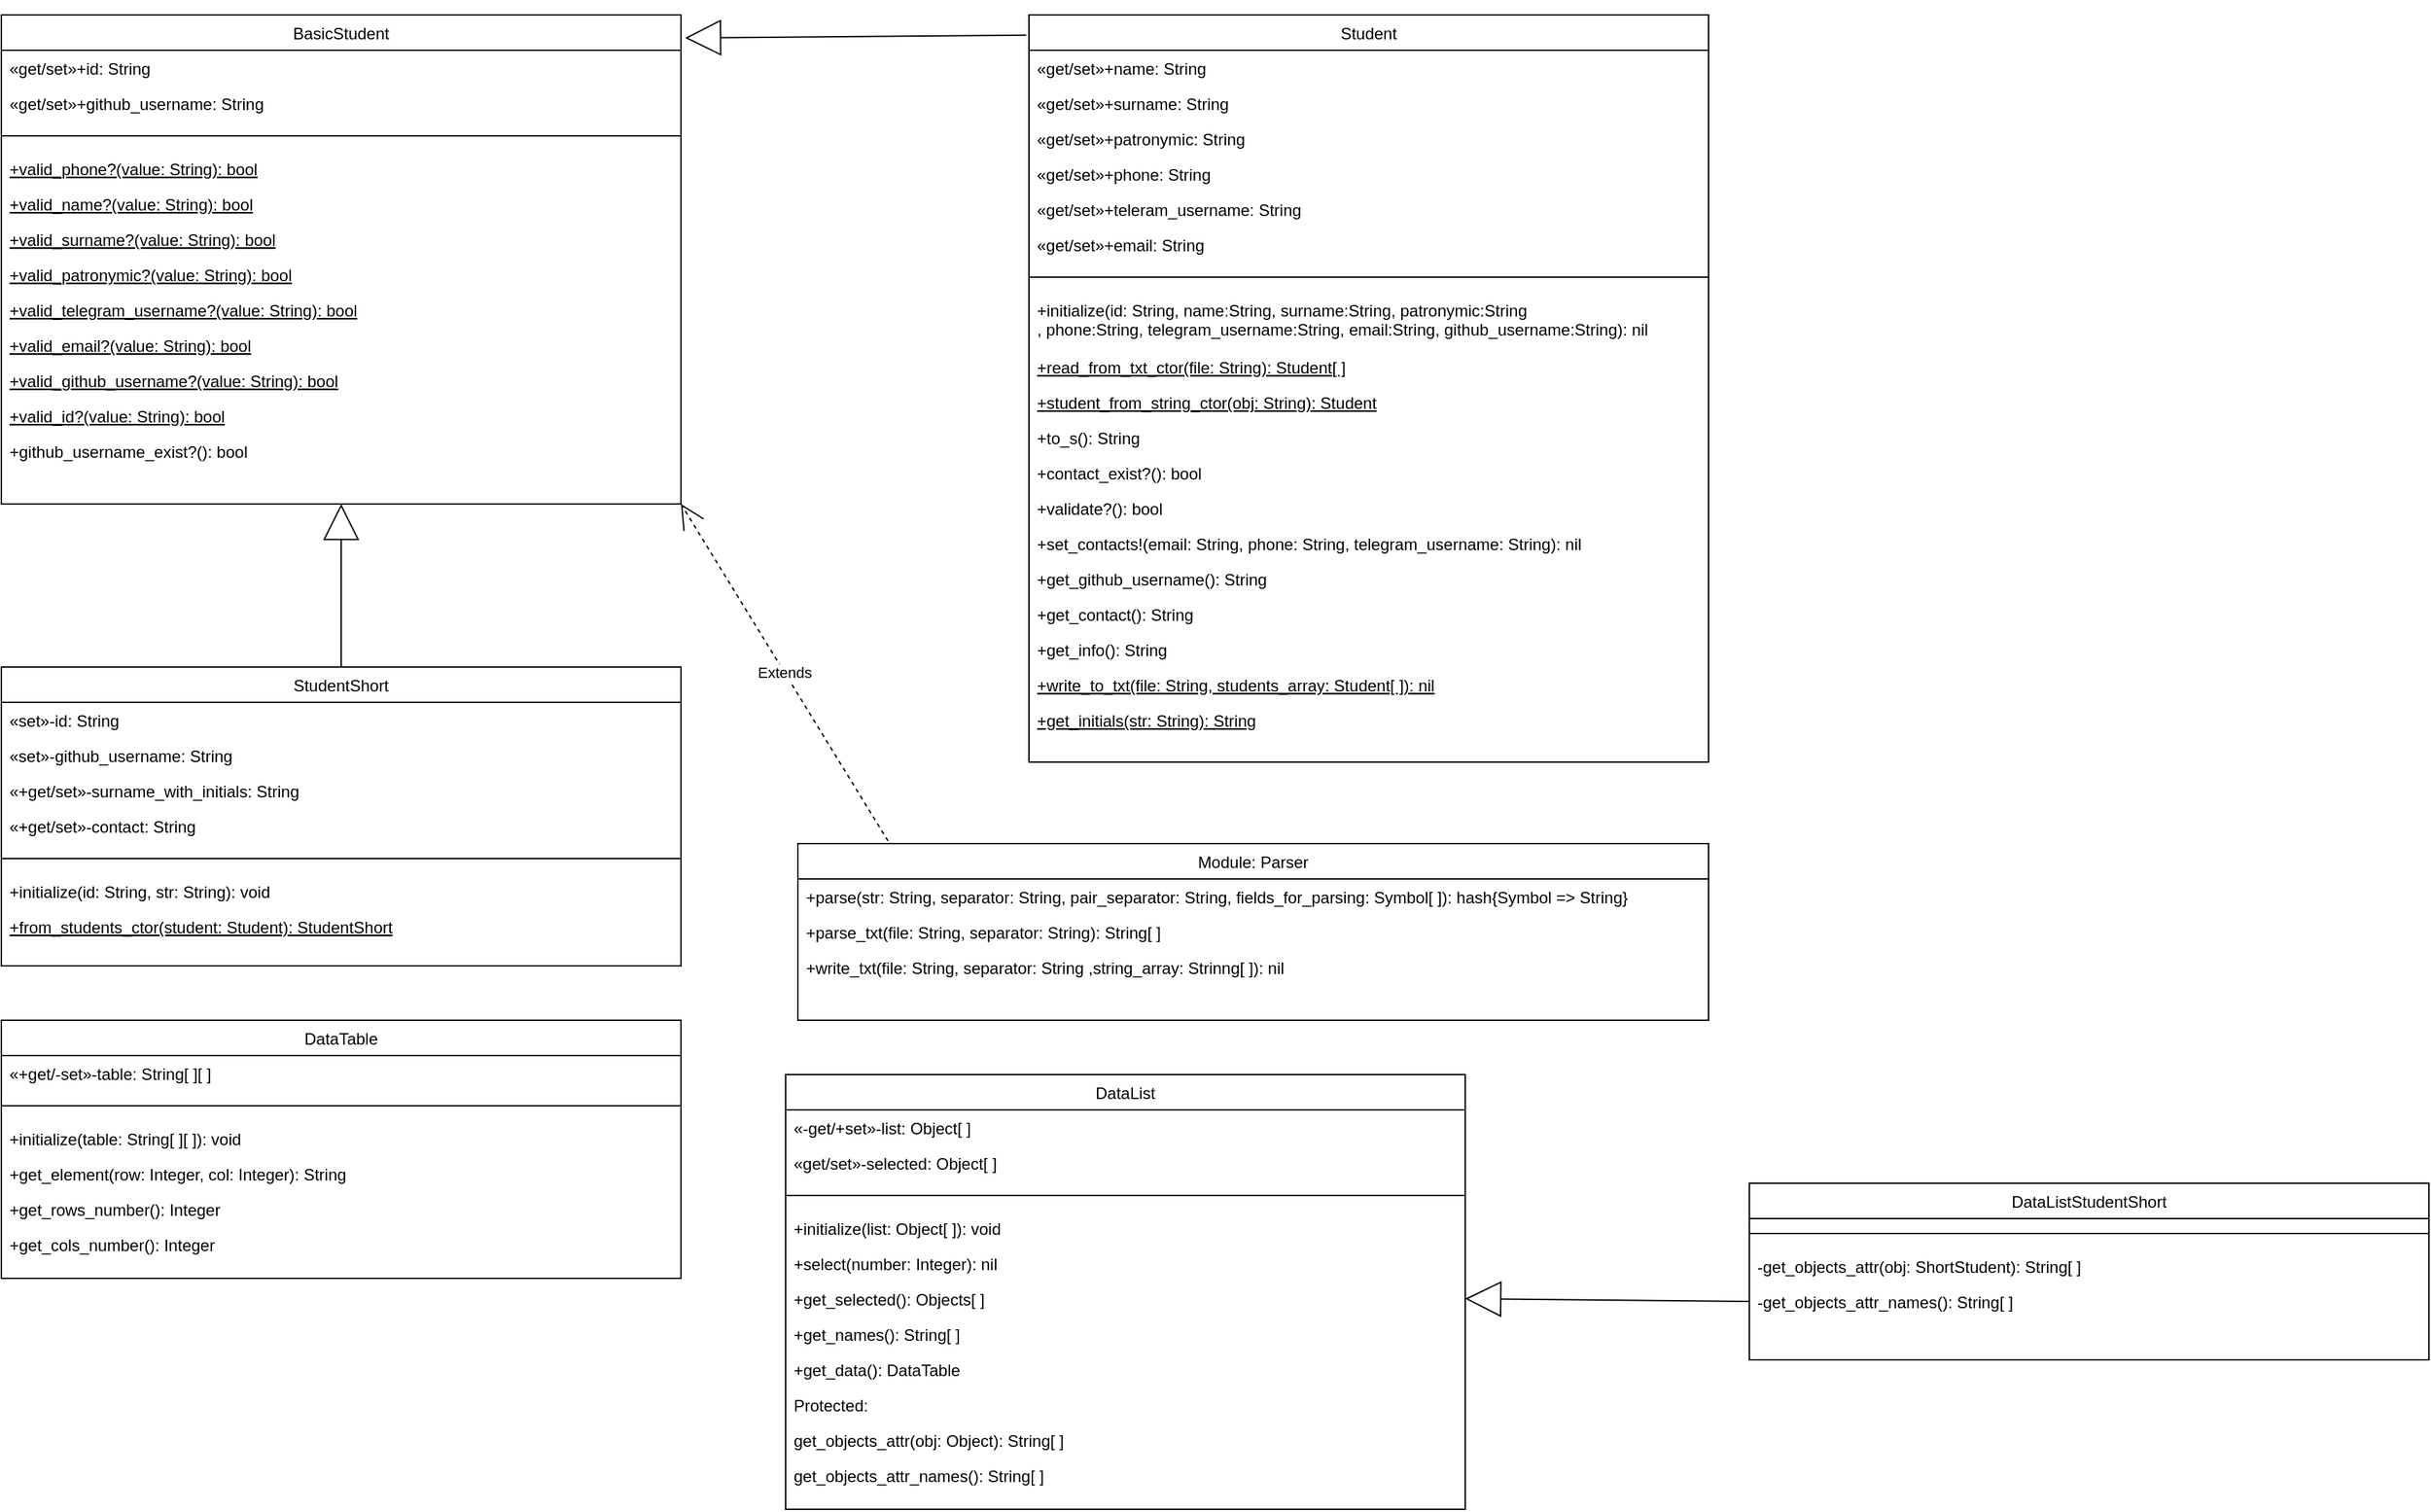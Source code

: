 <mxfile version="21.1.1" type="device">
  <diagram id="C5RBs43oDa-KdzZeNtuy" name="Page-1">
    <mxGraphModel dx="1434" dy="795" grid="1" gridSize="10" guides="1" tooltips="1" connect="1" arrows="1" fold="1" page="1" pageScale="1" pageWidth="827" pageHeight="1169" math="0" shadow="0">
      <root>
        <mxCell id="WIyWlLk6GJQsqaUBKTNV-0" />
        <mxCell id="WIyWlLk6GJQsqaUBKTNV-1" parent="WIyWlLk6GJQsqaUBKTNV-0" />
        <mxCell id="zkfFHV4jXpPFQw0GAbJ--17" value="BasicStudent" style="swimlane;fontStyle=0;align=center;verticalAlign=top;childLayout=stackLayout;horizontal=1;startSize=26;horizontalStack=0;resizeParent=1;resizeLast=0;collapsible=1;marginBottom=0;rounded=0;shadow=0;strokeWidth=1;swimlaneFillColor=default;" parent="WIyWlLk6GJQsqaUBKTNV-1" vertex="1">
          <mxGeometry x="164" y="40" width="500" height="360" as="geometry">
            <mxRectangle x="550" y="140" width="160" height="26" as="alternateBounds" />
          </mxGeometry>
        </mxCell>
        <mxCell id="zkfFHV4jXpPFQw0GAbJ--18" value="«get/set»+id: String" style="text;align=left;verticalAlign=top;spacingLeft=4;spacingRight=4;overflow=hidden;rotatable=0;points=[[0,0.5],[1,0.5]];portConstraint=eastwest;" parent="zkfFHV4jXpPFQw0GAbJ--17" vertex="1">
          <mxGeometry y="26" width="500" height="26" as="geometry" />
        </mxCell>
        <mxCell id="0jIwW-mB24Nk2oX_LSpt-2" value="«get/set»+github_username: String" style="text;align=left;verticalAlign=top;spacingLeft=4;spacingRight=4;overflow=hidden;rotatable=0;points=[[0,0.5],[1,0.5]];portConstraint=eastwest;rounded=0;shadow=0;html=0;" parent="zkfFHV4jXpPFQw0GAbJ--17" vertex="1">
          <mxGeometry y="52" width="500" height="26" as="geometry" />
        </mxCell>
        <mxCell id="zkfFHV4jXpPFQw0GAbJ--23" value="" style="line;html=1;strokeWidth=1;align=left;verticalAlign=middle;spacingTop=-1;spacingLeft=3;spacingRight=3;rotatable=0;labelPosition=right;points=[];portConstraint=eastwest;" parent="zkfFHV4jXpPFQw0GAbJ--17" vertex="1">
          <mxGeometry y="78" width="500" height="22" as="geometry" />
        </mxCell>
        <mxCell id="zkfFHV4jXpPFQw0GAbJ--24" value="+valid_phone?(value: String): bool" style="text;align=left;verticalAlign=top;spacingLeft=4;spacingRight=4;overflow=hidden;rotatable=0;points=[[0,0.5],[1,0.5]];portConstraint=eastwest;fontStyle=4" parent="zkfFHV4jXpPFQw0GAbJ--17" vertex="1">
          <mxGeometry y="100" width="500" height="26" as="geometry" />
        </mxCell>
        <mxCell id="0jIwW-mB24Nk2oX_LSpt-3" value="+valid_name?(value: String): bool" style="text;align=left;verticalAlign=top;spacingLeft=4;spacingRight=4;overflow=hidden;rotatable=0;points=[[0,0.5],[1,0.5]];portConstraint=eastwest;fontStyle=4" parent="zkfFHV4jXpPFQw0GAbJ--17" vertex="1">
          <mxGeometry y="126" width="500" height="26" as="geometry" />
        </mxCell>
        <mxCell id="0jIwW-mB24Nk2oX_LSpt-4" value="+valid_surname?(value: String): bool" style="text;align=left;verticalAlign=top;spacingLeft=4;spacingRight=4;overflow=hidden;rotatable=0;points=[[0,0.5],[1,0.5]];portConstraint=eastwest;fontStyle=4" parent="zkfFHV4jXpPFQw0GAbJ--17" vertex="1">
          <mxGeometry y="152" width="500" height="26" as="geometry" />
        </mxCell>
        <mxCell id="0jIwW-mB24Nk2oX_LSpt-5" value="+valid_patronymic?(value: String): bool" style="text;align=left;verticalAlign=top;spacingLeft=4;spacingRight=4;overflow=hidden;rotatable=0;points=[[0,0.5],[1,0.5]];portConstraint=eastwest;fontStyle=4" parent="zkfFHV4jXpPFQw0GAbJ--17" vertex="1">
          <mxGeometry y="178" width="500" height="26" as="geometry" />
        </mxCell>
        <mxCell id="0jIwW-mB24Nk2oX_LSpt-6" value="+valid_telegram_username?(value: String): bool" style="text;align=left;verticalAlign=top;spacingLeft=4;spacingRight=4;overflow=hidden;rotatable=0;points=[[0,0.5],[1,0.5]];portConstraint=eastwest;fontStyle=4" parent="zkfFHV4jXpPFQw0GAbJ--17" vertex="1">
          <mxGeometry y="204" width="500" height="26" as="geometry" />
        </mxCell>
        <mxCell id="0jIwW-mB24Nk2oX_LSpt-7" value="+valid_email?(value: String): bool" style="text;align=left;verticalAlign=top;spacingLeft=4;spacingRight=4;overflow=hidden;rotatable=0;points=[[0,0.5],[1,0.5]];portConstraint=eastwest;fontStyle=4" parent="zkfFHV4jXpPFQw0GAbJ--17" vertex="1">
          <mxGeometry y="230" width="500" height="26" as="geometry" />
        </mxCell>
        <mxCell id="0jIwW-mB24Nk2oX_LSpt-8" value="+valid_github_username?(value: String): bool" style="text;align=left;verticalAlign=top;spacingLeft=4;spacingRight=4;overflow=hidden;rotatable=0;points=[[0,0.5],[1,0.5]];portConstraint=eastwest;fontStyle=4" parent="zkfFHV4jXpPFQw0GAbJ--17" vertex="1">
          <mxGeometry y="256" width="500" height="26" as="geometry" />
        </mxCell>
        <mxCell id="0jIwW-mB24Nk2oX_LSpt-9" value="+valid_id?(value: String): bool" style="text;align=left;verticalAlign=top;spacingLeft=4;spacingRight=4;overflow=hidden;rotatable=0;points=[[0,0.5],[1,0.5]];portConstraint=eastwest;fontStyle=4" parent="zkfFHV4jXpPFQw0GAbJ--17" vertex="1">
          <mxGeometry y="282" width="500" height="26" as="geometry" />
        </mxCell>
        <mxCell id="0jIwW-mB24Nk2oX_LSpt-10" value="+github_username_exist?(): bool" style="text;align=left;verticalAlign=top;spacingLeft=4;spacingRight=4;overflow=hidden;rotatable=0;points=[[0,0.5],[1,0.5]];portConstraint=eastwest;" parent="zkfFHV4jXpPFQw0GAbJ--17" vertex="1">
          <mxGeometry y="308" width="500" height="26" as="geometry" />
        </mxCell>
        <mxCell id="9F78Hj_hJA_kpTCqYAxS-0" value="Student" style="swimlane;fontStyle=0;align=center;verticalAlign=top;childLayout=stackLayout;horizontal=1;startSize=26;horizontalStack=0;resizeParent=1;resizeLast=0;collapsible=1;marginBottom=0;rounded=0;shadow=0;strokeWidth=1;swimlaneFillColor=default;" parent="WIyWlLk6GJQsqaUBKTNV-1" vertex="1">
          <mxGeometry x="920" y="40" width="500" height="550" as="geometry">
            <mxRectangle x="550" y="140" width="160" height="26" as="alternateBounds" />
          </mxGeometry>
        </mxCell>
        <mxCell id="9F78Hj_hJA_kpTCqYAxS-2" value="«get/set»+name: String" style="text;align=left;verticalAlign=top;spacingLeft=4;spacingRight=4;overflow=hidden;rotatable=0;points=[[0,0.5],[1,0.5]];portConstraint=eastwest;rounded=0;shadow=0;html=0;" parent="9F78Hj_hJA_kpTCqYAxS-0" vertex="1">
          <mxGeometry y="26" width="500" height="26" as="geometry" />
        </mxCell>
        <mxCell id="9F78Hj_hJA_kpTCqYAxS-3" value="«get/set»+surname: String" style="text;align=left;verticalAlign=top;spacingLeft=4;spacingRight=4;overflow=hidden;rotatable=0;points=[[0,0.5],[1,0.5]];portConstraint=eastwest;rounded=0;shadow=0;html=0;" parent="9F78Hj_hJA_kpTCqYAxS-0" vertex="1">
          <mxGeometry y="52" width="500" height="26" as="geometry" />
        </mxCell>
        <mxCell id="9F78Hj_hJA_kpTCqYAxS-4" value="«get/set»+patronymic: String" style="text;align=left;verticalAlign=top;spacingLeft=4;spacingRight=4;overflow=hidden;rotatable=0;points=[[0,0.5],[1,0.5]];portConstraint=eastwest;rounded=0;shadow=0;html=0;" parent="9F78Hj_hJA_kpTCqYAxS-0" vertex="1">
          <mxGeometry y="78" width="500" height="26" as="geometry" />
        </mxCell>
        <mxCell id="9F78Hj_hJA_kpTCqYAxS-5" value="«get/set»+phone: String" style="text;align=left;verticalAlign=top;spacingLeft=4;spacingRight=4;overflow=hidden;rotatable=0;points=[[0,0.5],[1,0.5]];portConstraint=eastwest;rounded=0;shadow=0;html=0;" parent="9F78Hj_hJA_kpTCqYAxS-0" vertex="1">
          <mxGeometry y="104" width="500" height="26" as="geometry" />
        </mxCell>
        <mxCell id="9F78Hj_hJA_kpTCqYAxS-6" value="«get/set»+teleram_username: String" style="text;align=left;verticalAlign=top;spacingLeft=4;spacingRight=4;overflow=hidden;rotatable=0;points=[[0,0.5],[1,0.5]];portConstraint=eastwest;rounded=0;shadow=0;html=0;" parent="9F78Hj_hJA_kpTCqYAxS-0" vertex="1">
          <mxGeometry y="130" width="500" height="26" as="geometry" />
        </mxCell>
        <mxCell id="9F78Hj_hJA_kpTCqYAxS-7" value="«get/set»+email: String" style="text;align=left;verticalAlign=top;spacingLeft=4;spacingRight=4;overflow=hidden;rotatable=0;points=[[0,0.5],[1,0.5]];portConstraint=eastwest;rounded=0;shadow=0;html=0;" parent="9F78Hj_hJA_kpTCqYAxS-0" vertex="1">
          <mxGeometry y="156" width="500" height="26" as="geometry" />
        </mxCell>
        <mxCell id="9F78Hj_hJA_kpTCqYAxS-9" value="" style="line;html=1;strokeWidth=1;align=left;verticalAlign=middle;spacingTop=-1;spacingLeft=3;spacingRight=3;rotatable=0;labelPosition=right;points=[];portConstraint=eastwest;" parent="9F78Hj_hJA_kpTCqYAxS-0" vertex="1">
          <mxGeometry y="182" width="500" height="22" as="geometry" />
        </mxCell>
        <mxCell id="9F78Hj_hJA_kpTCqYAxS-23" value="+initialize(id: String, name:String, surname:String, patronymic:String&#xa;, phone:String, telegram_username:String, email:String, github_username:String): nil" style="text;align=left;verticalAlign=top;spacingLeft=4;spacingRight=4;overflow=hidden;rotatable=0;points=[[0,0.5],[1,0.5]];portConstraint=eastwest;" parent="9F78Hj_hJA_kpTCqYAxS-0" vertex="1">
          <mxGeometry y="204" width="500" height="42" as="geometry" />
        </mxCell>
        <mxCell id="9F78Hj_hJA_kpTCqYAxS-29" value="+read_from_txt_ctor(file: String): Student[ ]" style="text;align=left;verticalAlign=top;spacingLeft=4;spacingRight=4;overflow=hidden;rotatable=0;points=[[0,0.5],[1,0.5]];portConstraint=eastwest;fontStyle=4" parent="9F78Hj_hJA_kpTCqYAxS-0" vertex="1">
          <mxGeometry y="246" width="500" height="26" as="geometry" />
        </mxCell>
        <mxCell id="9F78Hj_hJA_kpTCqYAxS-24" value="+student_from_string_ctor(obj: String): Student" style="text;align=left;verticalAlign=top;spacingLeft=4;spacingRight=4;overflow=hidden;rotatable=0;points=[[0,0.5],[1,0.5]];portConstraint=eastwest;fontStyle=4" parent="9F78Hj_hJA_kpTCqYAxS-0" vertex="1">
          <mxGeometry y="272" width="500" height="26" as="geometry" />
        </mxCell>
        <mxCell id="9F78Hj_hJA_kpTCqYAxS-10" value="+to_s(): String" style="text;align=left;verticalAlign=top;spacingLeft=4;spacingRight=4;overflow=hidden;rotatable=0;points=[[0,0.5],[1,0.5]];portConstraint=eastwest;" parent="9F78Hj_hJA_kpTCqYAxS-0" vertex="1">
          <mxGeometry y="298" width="500" height="26" as="geometry" />
        </mxCell>
        <mxCell id="9F78Hj_hJA_kpTCqYAxS-20" value="+contact_exist?(): bool" style="text;align=left;verticalAlign=top;spacingLeft=4;spacingRight=4;overflow=hidden;rotatable=0;points=[[0,0.5],[1,0.5]];portConstraint=eastwest;" parent="9F78Hj_hJA_kpTCqYAxS-0" vertex="1">
          <mxGeometry y="324" width="500" height="26" as="geometry" />
        </mxCell>
        <mxCell id="9F78Hj_hJA_kpTCqYAxS-21" value="+validate?(): bool" style="text;align=left;verticalAlign=top;spacingLeft=4;spacingRight=4;overflow=hidden;rotatable=0;points=[[0,0.5],[1,0.5]];portConstraint=eastwest;" parent="9F78Hj_hJA_kpTCqYAxS-0" vertex="1">
          <mxGeometry y="350" width="500" height="26" as="geometry" />
        </mxCell>
        <mxCell id="9F78Hj_hJA_kpTCqYAxS-22" value="+set_contacts!(email: String, phone: String, telegram_username: String): nil" style="text;align=left;verticalAlign=top;spacingLeft=4;spacingRight=4;overflow=hidden;rotatable=0;points=[[0,0.5],[1,0.5]];portConstraint=eastwest;" parent="9F78Hj_hJA_kpTCqYAxS-0" vertex="1">
          <mxGeometry y="376" width="500" height="26" as="geometry" />
        </mxCell>
        <mxCell id="9F78Hj_hJA_kpTCqYAxS-26" value="+get_github_username(): String" style="text;align=left;verticalAlign=top;spacingLeft=4;spacingRight=4;overflow=hidden;rotatable=0;points=[[0,0.5],[1,0.5]];portConstraint=eastwest;fontStyle=0" parent="9F78Hj_hJA_kpTCqYAxS-0" vertex="1">
          <mxGeometry y="402" width="500" height="26" as="geometry" />
        </mxCell>
        <mxCell id="9F78Hj_hJA_kpTCqYAxS-27" value="+get_contact(): String" style="text;align=left;verticalAlign=top;spacingLeft=4;spacingRight=4;overflow=hidden;rotatable=0;points=[[0,0.5],[1,0.5]];portConstraint=eastwest;fontStyle=0" parent="9F78Hj_hJA_kpTCqYAxS-0" vertex="1">
          <mxGeometry y="428" width="500" height="26" as="geometry" />
        </mxCell>
        <mxCell id="9F78Hj_hJA_kpTCqYAxS-28" value="+get_info(): String" style="text;align=left;verticalAlign=top;spacingLeft=4;spacingRight=4;overflow=hidden;rotatable=0;points=[[0,0.5],[1,0.5]];portConstraint=eastwest;fontStyle=0" parent="9F78Hj_hJA_kpTCqYAxS-0" vertex="1">
          <mxGeometry y="454" width="500" height="26" as="geometry" />
        </mxCell>
        <mxCell id="9F78Hj_hJA_kpTCqYAxS-30" value="+write_to_txt(file: String, students_array: Student[ ]): nil" style="text;align=left;verticalAlign=top;spacingLeft=4;spacingRight=4;overflow=hidden;rotatable=0;points=[[0,0.5],[1,0.5]];portConstraint=eastwest;fontStyle=4" parent="9F78Hj_hJA_kpTCqYAxS-0" vertex="1">
          <mxGeometry y="480" width="500" height="26" as="geometry" />
        </mxCell>
        <mxCell id="9F78Hj_hJA_kpTCqYAxS-25" value="+get_initials(str: String): String" style="text;align=left;verticalAlign=top;spacingLeft=4;spacingRight=4;overflow=hidden;rotatable=0;points=[[0,0.5],[1,0.5]];portConstraint=eastwest;fontStyle=4" parent="9F78Hj_hJA_kpTCqYAxS-0" vertex="1">
          <mxGeometry y="506" width="500" height="26" as="geometry" />
        </mxCell>
        <mxCell id="9F78Hj_hJA_kpTCqYAxS-31" value="StudentShort" style="swimlane;fontStyle=0;align=center;verticalAlign=top;childLayout=stackLayout;horizontal=1;startSize=26;horizontalStack=0;resizeParent=1;resizeLast=0;collapsible=1;marginBottom=0;rounded=0;shadow=0;strokeWidth=1;swimlaneFillColor=default;" parent="WIyWlLk6GJQsqaUBKTNV-1" vertex="1">
          <mxGeometry x="164" y="520" width="500" height="220" as="geometry">
            <mxRectangle x="550" y="140" width="160" height="26" as="alternateBounds" />
          </mxGeometry>
        </mxCell>
        <mxCell id="9F78Hj_hJA_kpTCqYAxS-32" value="«set»-id: String" style="text;align=left;verticalAlign=top;spacingLeft=4;spacingRight=4;overflow=hidden;rotatable=0;points=[[0,0.5],[1,0.5]];portConstraint=eastwest;" parent="9F78Hj_hJA_kpTCqYAxS-31" vertex="1">
          <mxGeometry y="26" width="500" height="26" as="geometry" />
        </mxCell>
        <mxCell id="9F78Hj_hJA_kpTCqYAxS-33" value="«set»-github_username: String" style="text;align=left;verticalAlign=top;spacingLeft=4;spacingRight=4;overflow=hidden;rotatable=0;points=[[0,0.5],[1,0.5]];portConstraint=eastwest;rounded=0;shadow=0;html=0;" parent="9F78Hj_hJA_kpTCqYAxS-31" vertex="1">
          <mxGeometry y="52" width="500" height="26" as="geometry" />
        </mxCell>
        <mxCell id="9F78Hj_hJA_kpTCqYAxS-44" value="«+get/set»-surname_with_initials: String" style="text;align=left;verticalAlign=top;spacingLeft=4;spacingRight=4;overflow=hidden;rotatable=0;points=[[0,0.5],[1,0.5]];portConstraint=eastwest;rounded=0;shadow=0;html=0;" parent="9F78Hj_hJA_kpTCqYAxS-31" vertex="1">
          <mxGeometry y="78" width="500" height="26" as="geometry" />
        </mxCell>
        <mxCell id="9F78Hj_hJA_kpTCqYAxS-45" value="«+get/set»-contact: String" style="text;align=left;verticalAlign=top;spacingLeft=4;spacingRight=4;overflow=hidden;rotatable=0;points=[[0,0.5],[1,0.5]];portConstraint=eastwest;rounded=0;shadow=0;html=0;" parent="9F78Hj_hJA_kpTCqYAxS-31" vertex="1">
          <mxGeometry y="104" width="500" height="26" as="geometry" />
        </mxCell>
        <mxCell id="9F78Hj_hJA_kpTCqYAxS-34" value="" style="line;html=1;strokeWidth=1;align=left;verticalAlign=middle;spacingTop=-1;spacingLeft=3;spacingRight=3;rotatable=0;labelPosition=right;points=[];portConstraint=eastwest;" parent="9F78Hj_hJA_kpTCqYAxS-31" vertex="1">
          <mxGeometry y="130" width="500" height="22" as="geometry" />
        </mxCell>
        <mxCell id="9F78Hj_hJA_kpTCqYAxS-43" value="+initialize(id: String, str: String): void" style="text;align=left;verticalAlign=top;spacingLeft=4;spacingRight=4;overflow=hidden;rotatable=0;points=[[0,0.5],[1,0.5]];portConstraint=eastwest;" parent="9F78Hj_hJA_kpTCqYAxS-31" vertex="1">
          <mxGeometry y="152" width="500" height="26" as="geometry" />
        </mxCell>
        <mxCell id="9F78Hj_hJA_kpTCqYAxS-47" value="+from_students_ctor(student: Student): StudentShort" style="text;align=left;verticalAlign=top;spacingLeft=4;spacingRight=4;overflow=hidden;rotatable=0;points=[[0,0.5],[1,0.5]];portConstraint=eastwest;fontStyle=4" parent="9F78Hj_hJA_kpTCqYAxS-31" vertex="1">
          <mxGeometry y="178" width="500" height="26" as="geometry" />
        </mxCell>
        <mxCell id="9F78Hj_hJA_kpTCqYAxS-48" value="" style="endArrow=block;endFill=0;endSize=24;html=1;rounded=0;entryX=1.006;entryY=0.047;entryDx=0;entryDy=0;exitX=-0.004;exitY=0.027;exitDx=0;exitDy=0;exitPerimeter=0;entryPerimeter=0;" parent="WIyWlLk6GJQsqaUBKTNV-1" source="9F78Hj_hJA_kpTCqYAxS-0" target="zkfFHV4jXpPFQw0GAbJ--17" edge="1">
          <mxGeometry width="160" relative="1" as="geometry">
            <mxPoint x="790" y="530" as="sourcePoint" />
            <mxPoint x="950" y="530" as="targetPoint" />
          </mxGeometry>
        </mxCell>
        <mxCell id="9F78Hj_hJA_kpTCqYAxS-50" value="" style="endArrow=block;endFill=0;endSize=24;html=1;rounded=0;exitX=0.5;exitY=0;exitDx=0;exitDy=0;entryX=0.5;entryY=1;entryDx=0;entryDy=0;" parent="WIyWlLk6GJQsqaUBKTNV-1" source="9F78Hj_hJA_kpTCqYAxS-31" target="zkfFHV4jXpPFQw0GAbJ--17" edge="1">
          <mxGeometry width="160" relative="1" as="geometry">
            <mxPoint x="898" y="265" as="sourcePoint" />
            <mxPoint x="420" y="400" as="targetPoint" />
          </mxGeometry>
        </mxCell>
        <mxCell id="9F78Hj_hJA_kpTCqYAxS-51" value="Module: Parser" style="swimlane;fontStyle=0;align=center;verticalAlign=top;childLayout=stackLayout;horizontal=1;startSize=26;horizontalStack=0;resizeParent=1;resizeLast=0;collapsible=1;marginBottom=0;rounded=0;shadow=0;strokeWidth=1;swimlaneFillColor=default;" parent="WIyWlLk6GJQsqaUBKTNV-1" vertex="1">
          <mxGeometry x="750" y="650" width="670" height="130" as="geometry">
            <mxRectangle x="550" y="140" width="160" height="26" as="alternateBounds" />
          </mxGeometry>
        </mxCell>
        <mxCell id="9F78Hj_hJA_kpTCqYAxS-57" value="+parse(str: String, separator: String, pair_separator: String, fields_for_parsing: Symbol[ ]): hash{Symbol =&gt; String}" style="text;align=left;verticalAlign=top;spacingLeft=4;spacingRight=4;overflow=hidden;rotatable=0;points=[[0,0.5],[1,0.5]];portConstraint=eastwest;" parent="9F78Hj_hJA_kpTCqYAxS-51" vertex="1">
          <mxGeometry y="26" width="670" height="26" as="geometry" />
        </mxCell>
        <mxCell id="9F78Hj_hJA_kpTCqYAxS-59" value="+parse_txt(file: String, separator: String): String[ ]" style="text;align=left;verticalAlign=top;spacingLeft=4;spacingRight=4;overflow=hidden;rotatable=0;points=[[0,0.5],[1,0.5]];portConstraint=eastwest;" parent="9F78Hj_hJA_kpTCqYAxS-51" vertex="1">
          <mxGeometry y="52" width="670" height="26" as="geometry" />
        </mxCell>
        <mxCell id="9F78Hj_hJA_kpTCqYAxS-60" value="+write_txt(file: String, separator: String ,string_array: Strinng[ ]): nil" style="text;align=left;verticalAlign=top;spacingLeft=4;spacingRight=4;overflow=hidden;rotatable=0;points=[[0,0.5],[1,0.5]];portConstraint=eastwest;" parent="9F78Hj_hJA_kpTCqYAxS-51" vertex="1">
          <mxGeometry y="78" width="670" height="26" as="geometry" />
        </mxCell>
        <mxCell id="9F78Hj_hJA_kpTCqYAxS-63" value="Extends" style="endArrow=open;endSize=16;endFill=0;html=1;rounded=0;entryX=1;entryY=1;entryDx=0;entryDy=0;exitX=0.099;exitY=-0.015;exitDx=0;exitDy=0;exitPerimeter=0;dashed=1;" parent="WIyWlLk6GJQsqaUBKTNV-1" source="9F78Hj_hJA_kpTCqYAxS-51" target="zkfFHV4jXpPFQw0GAbJ--17" edge="1">
          <mxGeometry width="160" relative="1" as="geometry">
            <mxPoint x="730" y="550" as="sourcePoint" />
            <mxPoint x="890" y="550" as="targetPoint" />
          </mxGeometry>
        </mxCell>
        <mxCell id="LajVdY8BO4-VR4iBwgiG-0" value="DataTable" style="swimlane;fontStyle=0;align=center;verticalAlign=top;childLayout=stackLayout;horizontal=1;startSize=26;horizontalStack=0;resizeParent=1;resizeLast=0;collapsible=1;marginBottom=0;rounded=0;shadow=0;strokeWidth=1;swimlaneFillColor=default;" vertex="1" parent="WIyWlLk6GJQsqaUBKTNV-1">
          <mxGeometry x="164" y="780" width="500" height="190" as="geometry">
            <mxRectangle x="550" y="140" width="160" height="26" as="alternateBounds" />
          </mxGeometry>
        </mxCell>
        <mxCell id="LajVdY8BO4-VR4iBwgiG-3" value="«+get/-set»-table: String[ ][ ]" style="text;align=left;verticalAlign=top;spacingLeft=4;spacingRight=4;overflow=hidden;rotatable=0;points=[[0,0.5],[1,0.5]];portConstraint=eastwest;rounded=0;shadow=0;html=0;" vertex="1" parent="LajVdY8BO4-VR4iBwgiG-0">
          <mxGeometry y="26" width="500" height="26" as="geometry" />
        </mxCell>
        <mxCell id="LajVdY8BO4-VR4iBwgiG-5" value="" style="line;html=1;strokeWidth=1;align=left;verticalAlign=middle;spacingTop=-1;spacingLeft=3;spacingRight=3;rotatable=0;labelPosition=right;points=[];portConstraint=eastwest;" vertex="1" parent="LajVdY8BO4-VR4iBwgiG-0">
          <mxGeometry y="52" width="500" height="22" as="geometry" />
        </mxCell>
        <mxCell id="LajVdY8BO4-VR4iBwgiG-6" value="+initialize(table: String[ ][ ]): void" style="text;align=left;verticalAlign=top;spacingLeft=4;spacingRight=4;overflow=hidden;rotatable=0;points=[[0,0.5],[1,0.5]];portConstraint=eastwest;" vertex="1" parent="LajVdY8BO4-VR4iBwgiG-0">
          <mxGeometry y="74" width="500" height="26" as="geometry" />
        </mxCell>
        <mxCell id="LajVdY8BO4-VR4iBwgiG-8" value="+get_element(row: Integer, col: Integer): String" style="text;align=left;verticalAlign=top;spacingLeft=4;spacingRight=4;overflow=hidden;rotatable=0;points=[[0,0.5],[1,0.5]];portConstraint=eastwest;" vertex="1" parent="LajVdY8BO4-VR4iBwgiG-0">
          <mxGeometry y="100" width="500" height="26" as="geometry" />
        </mxCell>
        <mxCell id="LajVdY8BO4-VR4iBwgiG-9" value="+get_rows_number(): Integer" style="text;align=left;verticalAlign=top;spacingLeft=4;spacingRight=4;overflow=hidden;rotatable=0;points=[[0,0.5],[1,0.5]];portConstraint=eastwest;" vertex="1" parent="LajVdY8BO4-VR4iBwgiG-0">
          <mxGeometry y="126" width="500" height="26" as="geometry" />
        </mxCell>
        <mxCell id="LajVdY8BO4-VR4iBwgiG-10" value="+get_cols_number(): Integer" style="text;align=left;verticalAlign=top;spacingLeft=4;spacingRight=4;overflow=hidden;rotatable=0;points=[[0,0.5],[1,0.5]];portConstraint=eastwest;" vertex="1" parent="LajVdY8BO4-VR4iBwgiG-0">
          <mxGeometry y="152" width="500" height="26" as="geometry" />
        </mxCell>
        <mxCell id="LajVdY8BO4-VR4iBwgiG-11" value="DataList" style="swimlane;fontStyle=0;align=center;verticalAlign=top;childLayout=stackLayout;horizontal=1;startSize=26;horizontalStack=0;resizeParent=1;resizeLast=0;collapsible=1;marginBottom=0;rounded=0;shadow=0;strokeWidth=1;swimlaneFillColor=default;" vertex="1" parent="WIyWlLk6GJQsqaUBKTNV-1">
          <mxGeometry x="741" y="820" width="500" height="320" as="geometry">
            <mxRectangle x="550" y="140" width="160" height="26" as="alternateBounds" />
          </mxGeometry>
        </mxCell>
        <mxCell id="LajVdY8BO4-VR4iBwgiG-12" value="«-get/+set»-list: Object[ ]" style="text;align=left;verticalAlign=top;spacingLeft=4;spacingRight=4;overflow=hidden;rotatable=0;points=[[0,0.5],[1,0.5]];portConstraint=eastwest;rounded=0;shadow=0;html=0;" vertex="1" parent="LajVdY8BO4-VR4iBwgiG-11">
          <mxGeometry y="26" width="500" height="26" as="geometry" />
        </mxCell>
        <mxCell id="LajVdY8BO4-VR4iBwgiG-18" value="«get/set»-selected: Object[ ]" style="text;align=left;verticalAlign=top;spacingLeft=4;spacingRight=4;overflow=hidden;rotatable=0;points=[[0,0.5],[1,0.5]];portConstraint=eastwest;rounded=0;shadow=0;html=0;" vertex="1" parent="LajVdY8BO4-VR4iBwgiG-11">
          <mxGeometry y="52" width="500" height="26" as="geometry" />
        </mxCell>
        <mxCell id="LajVdY8BO4-VR4iBwgiG-13" value="" style="line;html=1;strokeWidth=1;align=left;verticalAlign=middle;spacingTop=-1;spacingLeft=3;spacingRight=3;rotatable=0;labelPosition=right;points=[];portConstraint=eastwest;" vertex="1" parent="LajVdY8BO4-VR4iBwgiG-11">
          <mxGeometry y="78" width="500" height="22" as="geometry" />
        </mxCell>
        <mxCell id="LajVdY8BO4-VR4iBwgiG-14" value="+initialize(list: Object[ ]): void" style="text;align=left;verticalAlign=top;spacingLeft=4;spacingRight=4;overflow=hidden;rotatable=0;points=[[0,0.5],[1,0.5]];portConstraint=eastwest;" vertex="1" parent="LajVdY8BO4-VR4iBwgiG-11">
          <mxGeometry y="100" width="500" height="26" as="geometry" />
        </mxCell>
        <mxCell id="LajVdY8BO4-VR4iBwgiG-15" value="+select(number: Integer): nil" style="text;align=left;verticalAlign=top;spacingLeft=4;spacingRight=4;overflow=hidden;rotatable=0;points=[[0,0.5],[1,0.5]];portConstraint=eastwest;" vertex="1" parent="LajVdY8BO4-VR4iBwgiG-11">
          <mxGeometry y="126" width="500" height="26" as="geometry" />
        </mxCell>
        <mxCell id="LajVdY8BO4-VR4iBwgiG-16" value="+get_selected(): Objects[ ]" style="text;align=left;verticalAlign=top;spacingLeft=4;spacingRight=4;overflow=hidden;rotatable=0;points=[[0,0.5],[1,0.5]];portConstraint=eastwest;" vertex="1" parent="LajVdY8BO4-VR4iBwgiG-11">
          <mxGeometry y="152" width="500" height="26" as="geometry" />
        </mxCell>
        <mxCell id="LajVdY8BO4-VR4iBwgiG-17" value="+get_names(): String[ ]" style="text;align=left;verticalAlign=top;spacingLeft=4;spacingRight=4;overflow=hidden;rotatable=0;points=[[0,0.5],[1,0.5]];portConstraint=eastwest;" vertex="1" parent="LajVdY8BO4-VR4iBwgiG-11">
          <mxGeometry y="178" width="500" height="26" as="geometry" />
        </mxCell>
        <mxCell id="LajVdY8BO4-VR4iBwgiG-19" value="+get_data(): DataTable" style="text;align=left;verticalAlign=top;spacingLeft=4;spacingRight=4;overflow=hidden;rotatable=0;points=[[0,0.5],[1,0.5]];portConstraint=eastwest;" vertex="1" parent="LajVdY8BO4-VR4iBwgiG-11">
          <mxGeometry y="204" width="500" height="26" as="geometry" />
        </mxCell>
        <mxCell id="LajVdY8BO4-VR4iBwgiG-20" value="Protected:" style="text;align=left;verticalAlign=top;spacingLeft=4;spacingRight=4;overflow=hidden;rotatable=0;points=[[0,0.5],[1,0.5]];portConstraint=eastwest;" vertex="1" parent="LajVdY8BO4-VR4iBwgiG-11">
          <mxGeometry y="230" width="500" height="26" as="geometry" />
        </mxCell>
        <mxCell id="LajVdY8BO4-VR4iBwgiG-21" value="get_objects_attr(obj: Object): String[ ] " style="text;align=left;verticalAlign=top;spacingLeft=4;spacingRight=4;overflow=hidden;rotatable=0;points=[[0,0.5],[1,0.5]];portConstraint=eastwest;" vertex="1" parent="LajVdY8BO4-VR4iBwgiG-11">
          <mxGeometry y="256" width="500" height="26" as="geometry" />
        </mxCell>
        <mxCell id="LajVdY8BO4-VR4iBwgiG-22" value="get_objects_attr_names(): String[ ] " style="text;align=left;verticalAlign=top;spacingLeft=4;spacingRight=4;overflow=hidden;rotatable=0;points=[[0,0.5],[1,0.5]];portConstraint=eastwest;" vertex="1" parent="LajVdY8BO4-VR4iBwgiG-11">
          <mxGeometry y="282" width="500" height="26" as="geometry" />
        </mxCell>
        <mxCell id="LajVdY8BO4-VR4iBwgiG-23" value="DataListStudentShort" style="swimlane;fontStyle=0;align=center;verticalAlign=top;childLayout=stackLayout;horizontal=1;startSize=26;horizontalStack=0;resizeParent=1;resizeLast=0;collapsible=1;marginBottom=0;rounded=0;shadow=0;strokeWidth=1;swimlaneFillColor=default;" vertex="1" parent="WIyWlLk6GJQsqaUBKTNV-1">
          <mxGeometry x="1450" y="900" width="500" height="130" as="geometry">
            <mxRectangle x="550" y="140" width="160" height="26" as="alternateBounds" />
          </mxGeometry>
        </mxCell>
        <mxCell id="LajVdY8BO4-VR4iBwgiG-26" value="" style="line;html=1;strokeWidth=1;align=left;verticalAlign=middle;spacingTop=-1;spacingLeft=3;spacingRight=3;rotatable=0;labelPosition=right;points=[];portConstraint=eastwest;" vertex="1" parent="LajVdY8BO4-VR4iBwgiG-23">
          <mxGeometry y="26" width="500" height="22" as="geometry" />
        </mxCell>
        <mxCell id="LajVdY8BO4-VR4iBwgiG-33" value="-get_objects_attr(obj: ShortStudent): String[ ] " style="text;align=left;verticalAlign=top;spacingLeft=4;spacingRight=4;overflow=hidden;rotatable=0;points=[[0,0.5],[1,0.5]];portConstraint=eastwest;" vertex="1" parent="LajVdY8BO4-VR4iBwgiG-23">
          <mxGeometry y="48" width="500" height="26" as="geometry" />
        </mxCell>
        <mxCell id="LajVdY8BO4-VR4iBwgiG-34" value="-get_objects_attr_names(): String[ ] " style="text;align=left;verticalAlign=top;spacingLeft=4;spacingRight=4;overflow=hidden;rotatable=0;points=[[0,0.5],[1,0.5]];portConstraint=eastwest;" vertex="1" parent="LajVdY8BO4-VR4iBwgiG-23">
          <mxGeometry y="74" width="500" height="26" as="geometry" />
        </mxCell>
        <mxCell id="LajVdY8BO4-VR4iBwgiG-35" value="" style="endArrow=block;endFill=0;endSize=24;html=1;rounded=0;exitX=0;exitY=0.5;exitDx=0;exitDy=0;entryX=1;entryY=0.5;entryDx=0;entryDy=0;" edge="1" parent="WIyWlLk6GJQsqaUBKTNV-1" source="LajVdY8BO4-VR4iBwgiG-34" target="LajVdY8BO4-VR4iBwgiG-16">
          <mxGeometry width="160" relative="1" as="geometry">
            <mxPoint x="1450" y="830" as="sourcePoint" />
            <mxPoint x="1450" y="710" as="targetPoint" />
          </mxGeometry>
        </mxCell>
      </root>
    </mxGraphModel>
  </diagram>
</mxfile>
